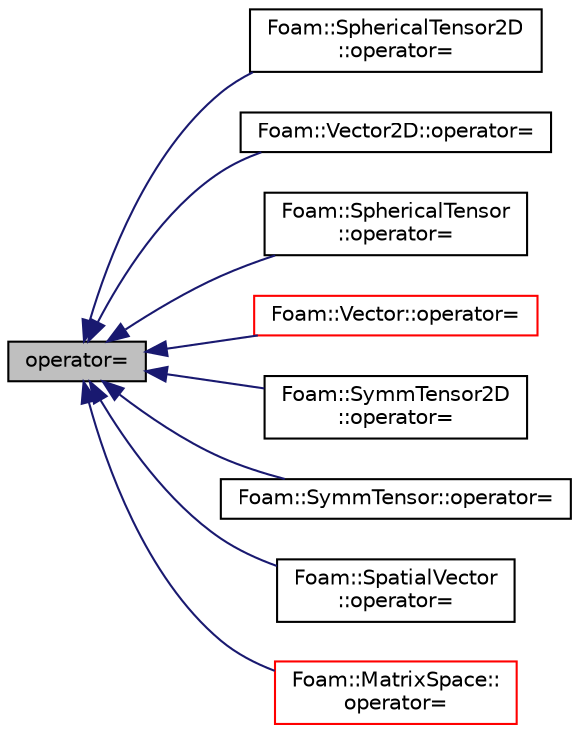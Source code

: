 digraph "operator="
{
  bgcolor="transparent";
  edge [fontname="Helvetica",fontsize="10",labelfontname="Helvetica",labelfontsize="10"];
  node [fontname="Helvetica",fontsize="10",shape=record];
  rankdir="LR";
  Node1 [label="operator=",height=0.2,width=0.4,color="black", fillcolor="grey75", style="filled", fontcolor="black"];
  Node1 -> Node2 [dir="back",color="midnightblue",fontsize="10",style="solid",fontname="Helvetica"];
  Node2 [label="Foam::SphericalTensor2D\l::operator=",height=0.2,width=0.4,color="black",URL="$a02469.html#afcb786944ad7f80ca2050402bbf2060d",tooltip="Assignment to zero. "];
  Node1 -> Node3 [dir="back",color="midnightblue",fontsize="10",style="solid",fontname="Helvetica"];
  Node3 [label="Foam::Vector2D::operator=",height=0.2,width=0.4,color="black",URL="$a02885.html#afcb786944ad7f80ca2050402bbf2060d",tooltip="Assignment to zero. "];
  Node1 -> Node4 [dir="back",color="midnightblue",fontsize="10",style="solid",fontname="Helvetica"];
  Node4 [label="Foam::SphericalTensor\l::operator=",height=0.2,width=0.4,color="black",URL="$a02468.html#afcb786944ad7f80ca2050402bbf2060d",tooltip="Assignment to zero. "];
  Node1 -> Node5 [dir="back",color="midnightblue",fontsize="10",style="solid",fontname="Helvetica"];
  Node5 [label="Foam::Vector::operator=",height=0.2,width=0.4,color="red",URL="$a02884.html#afcb786944ad7f80ca2050402bbf2060d"];
  Node1 -> Node6 [dir="back",color="midnightblue",fontsize="10",style="solid",fontname="Helvetica"];
  Node6 [label="Foam::SymmTensor2D\l::operator=",height=0.2,width=0.4,color="black",URL="$a02608.html#afcb786944ad7f80ca2050402bbf2060d",tooltip="Assignment to zero. "];
  Node1 -> Node7 [dir="back",color="midnightblue",fontsize="10",style="solid",fontname="Helvetica"];
  Node7 [label="Foam::SymmTensor::operator=",height=0.2,width=0.4,color="black",URL="$a02607.html#afcb786944ad7f80ca2050402bbf2060d",tooltip="Assignment to zero. "];
  Node1 -> Node8 [dir="back",color="midnightblue",fontsize="10",style="solid",fontname="Helvetica"];
  Node8 [label="Foam::SpatialVector\l::operator=",height=0.2,width=0.4,color="black",URL="$a02453.html#afcb786944ad7f80ca2050402bbf2060d"];
  Node1 -> Node9 [dir="back",color="midnightblue",fontsize="10",style="solid",fontname="Helvetica"];
  Node9 [label="Foam::MatrixSpace::\loperator=",height=0.2,width=0.4,color="red",URL="$a01466.html#afcb786944ad7f80ca2050402bbf2060d",tooltip="Assignment to zero. "];
}
